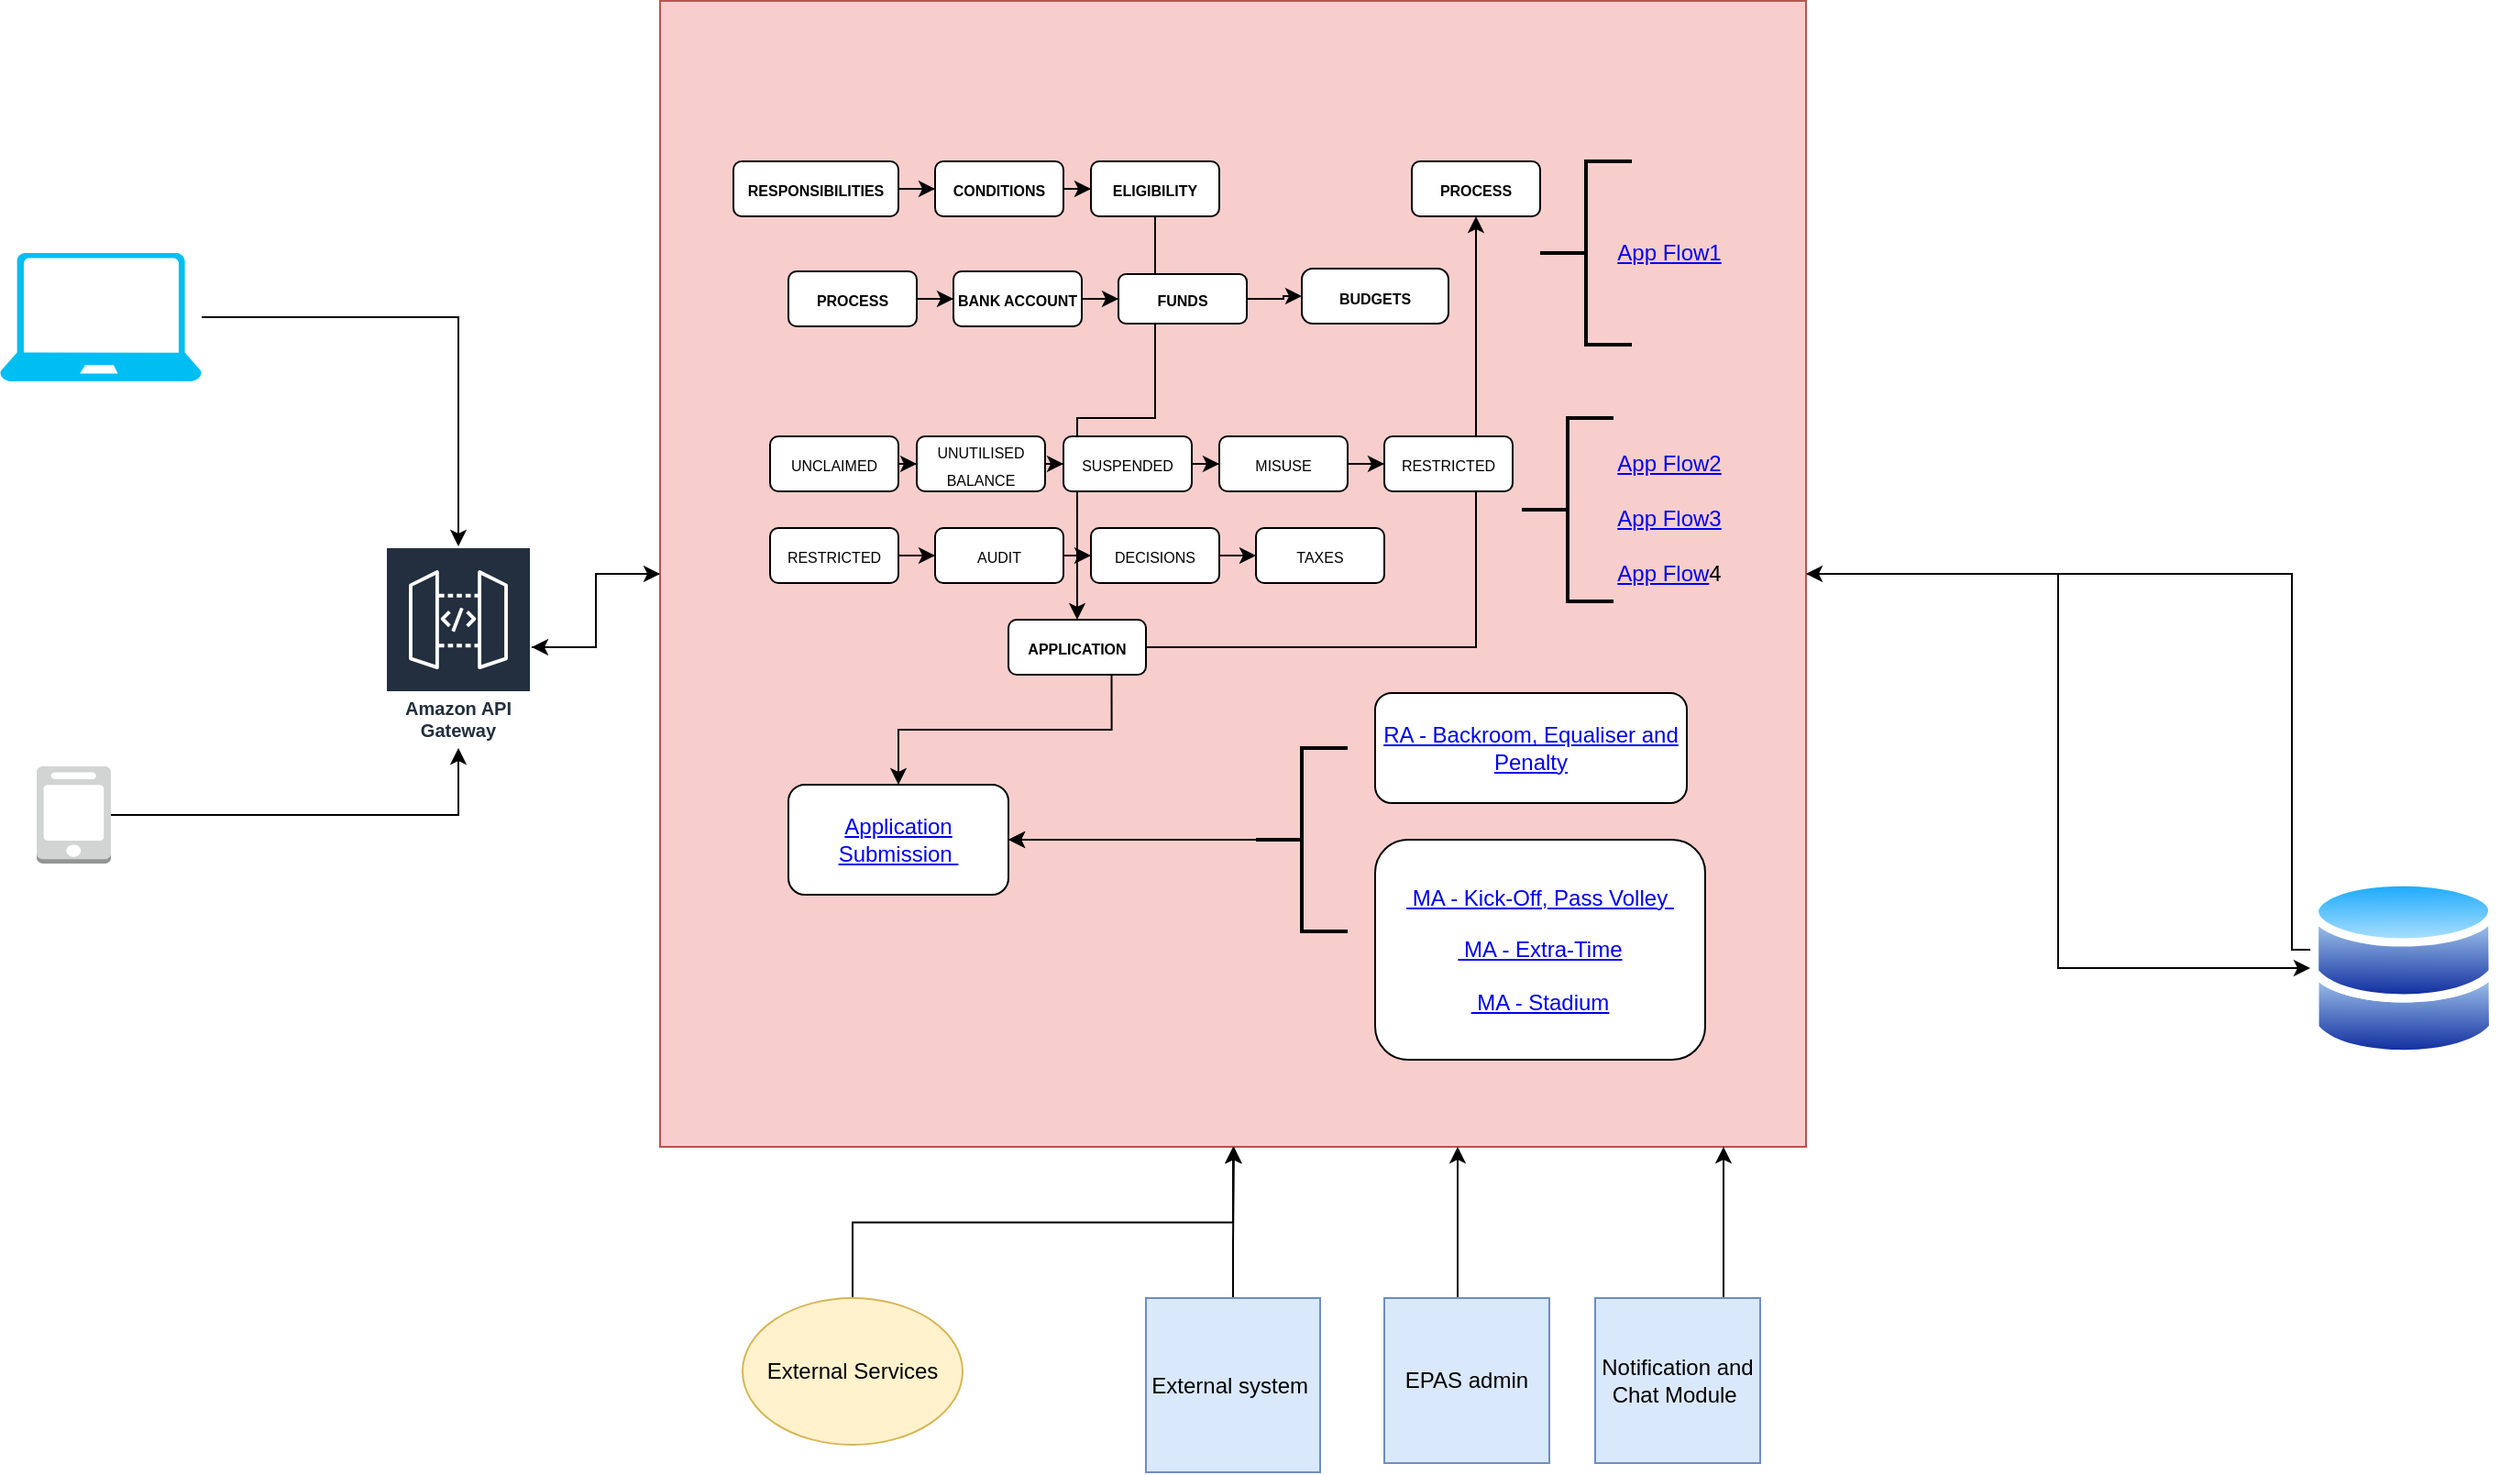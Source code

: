 <mxfile version="21.6.6" type="github">
  <diagram id="GSaXNA42wL7wWPPlso_6" name="Page-2">
    <mxGraphModel dx="2044" dy="735" grid="1" gridSize="10" guides="1" tooltips="1" connect="1" arrows="1" fold="1" page="1" pageScale="1" pageWidth="850" pageHeight="1100" math="0" shadow="0">
      <root>
        <mxCell id="0" />
        <mxCell id="1" parent="0" />
        <mxCell id="DGFGNufy49oRKnyAsM9c-1" style="edgeStyle=orthogonalEdgeStyle;rounded=0;orthogonalLoop=1;jettySize=auto;html=1;" edge="1" parent="1" source="DGFGNufy49oRKnyAsM9c-2" target="DGFGNufy49oRKnyAsM9c-57">
          <mxGeometry relative="1" as="geometry" />
        </mxCell>
        <mxCell id="DGFGNufy49oRKnyAsM9c-2" value="" style="outlineConnect=0;dashed=0;verticalLabelPosition=bottom;verticalAlign=top;align=center;html=1;shape=mxgraph.aws3.mobile_client;fillColor=#D2D3D3;gradientColor=none;" vertex="1" parent="1">
          <mxGeometry x="-240" y="650" width="40.5" height="53" as="geometry" />
        </mxCell>
        <mxCell id="DGFGNufy49oRKnyAsM9c-3" style="edgeStyle=orthogonalEdgeStyle;rounded=0;orthogonalLoop=1;jettySize=auto;html=1;" edge="1" parent="1" source="DGFGNufy49oRKnyAsM9c-4" target="DGFGNufy49oRKnyAsM9c-57">
          <mxGeometry relative="1" as="geometry" />
        </mxCell>
        <mxCell id="DGFGNufy49oRKnyAsM9c-4" value="" style="verticalLabelPosition=bottom;html=1;verticalAlign=top;align=center;strokeColor=none;fillColor=#00BEF2;shape=mxgraph.azure.laptop;pointerEvents=1;" vertex="1" parent="1">
          <mxGeometry x="-260" y="370" width="110" height="70" as="geometry" />
        </mxCell>
        <mxCell id="DGFGNufy49oRKnyAsM9c-5" style="edgeStyle=orthogonalEdgeStyle;rounded=0;orthogonalLoop=1;jettySize=auto;html=1;" edge="1" parent="1" source="DGFGNufy49oRKnyAsM9c-7" target="DGFGNufy49oRKnyAsM9c-57">
          <mxGeometry relative="1" as="geometry" />
        </mxCell>
        <mxCell id="DGFGNufy49oRKnyAsM9c-6" style="edgeStyle=orthogonalEdgeStyle;rounded=0;orthogonalLoop=1;jettySize=auto;html=1;" edge="1" parent="1" source="DGFGNufy49oRKnyAsM9c-7" target="DGFGNufy49oRKnyAsM9c-65">
          <mxGeometry relative="1" as="geometry" />
        </mxCell>
        <mxCell id="DGFGNufy49oRKnyAsM9c-7" value="" style="whiteSpace=wrap;html=1;aspect=fixed;fillColor=#f8cecc;strokeColor=#b85450;" vertex="1" parent="1">
          <mxGeometry x="100" y="232.5" width="625" height="625" as="geometry" />
        </mxCell>
        <mxCell id="DGFGNufy49oRKnyAsM9c-8" value="" style="edgeStyle=orthogonalEdgeStyle;rounded=0;orthogonalLoop=1;jettySize=auto;html=1;" edge="1" parent="1" source="DGFGNufy49oRKnyAsM9c-9" target="DGFGNufy49oRKnyAsM9c-11">
          <mxGeometry relative="1" as="geometry" />
        </mxCell>
        <mxCell id="DGFGNufy49oRKnyAsM9c-9" value="&lt;font style=&quot;font-size: 8px;&quot;&gt;&lt;b&gt;RESPONSIBILITIES&lt;/b&gt;&lt;/font&gt;&lt;span id=&quot;docs-internal-guid-bd438cca-7fff-9b67-0e17-3446350c4fec&quot;&gt;&lt;/span&gt;&lt;span id=&quot;docs-internal-guid-bd438cca-7fff-9b67-0e17-3446350c4fec&quot;&gt;&lt;/span&gt;&lt;span id=&quot;docs-internal-guid-bd438cca-7fff-9b67-0e17-3446350c4fec&quot;&gt;&lt;/span&gt;&lt;span id=&quot;docs-internal-guid-bd438cca-7fff-9b67-0e17-3446350c4fec&quot;&gt;&lt;/span&gt;&lt;span id=&quot;docs-internal-guid-bd438cca-7fff-9b67-0e17-3446350c4fec&quot;&gt;&lt;/span&gt;&lt;span id=&quot;docs-internal-guid-bd438cca-7fff-9b67-0e17-3446350c4fec&quot;&gt;&lt;/span&gt;" style="rounded=1;whiteSpace=wrap;html=1;" vertex="1" parent="1">
          <mxGeometry x="140" y="320" width="90" height="30" as="geometry" />
        </mxCell>
        <mxCell id="DGFGNufy49oRKnyAsM9c-10" value="" style="edgeStyle=orthogonalEdgeStyle;rounded=0;orthogonalLoop=1;jettySize=auto;html=1;" edge="1" parent="1" source="DGFGNufy49oRKnyAsM9c-11" target="DGFGNufy49oRKnyAsM9c-17">
          <mxGeometry relative="1" as="geometry" />
        </mxCell>
        <mxCell id="DGFGNufy49oRKnyAsM9c-11" value="&lt;font style=&quot;font-size: 8px;&quot;&gt;&lt;b&gt;CONDITIONS&lt;/b&gt;&lt;/font&gt;" style="rounded=1;whiteSpace=wrap;html=1;" vertex="1" parent="1">
          <mxGeometry x="250" y="320" width="70" height="30" as="geometry" />
        </mxCell>
        <mxCell id="DGFGNufy49oRKnyAsM9c-12" value="" style="edgeStyle=orthogonalEdgeStyle;rounded=0;orthogonalLoop=1;jettySize=auto;html=1;" edge="1" parent="1" source="DGFGNufy49oRKnyAsM9c-14" target="DGFGNufy49oRKnyAsM9c-15">
          <mxGeometry relative="1" as="geometry" />
        </mxCell>
        <mxCell id="DGFGNufy49oRKnyAsM9c-13" style="edgeStyle=orthogonalEdgeStyle;rounded=0;orthogonalLoop=1;jettySize=auto;html=1;exitX=0.75;exitY=1;exitDx=0;exitDy=0;" edge="1" parent="1" source="DGFGNufy49oRKnyAsM9c-14" target="DGFGNufy49oRKnyAsM9c-48">
          <mxGeometry relative="1" as="geometry" />
        </mxCell>
        <mxCell id="DGFGNufy49oRKnyAsM9c-14" value="&lt;font style=&quot;font-size: 8px;&quot;&gt;&lt;b&gt;APPLICATION&lt;/b&gt;&lt;/font&gt;" style="rounded=1;whiteSpace=wrap;html=1;" vertex="1" parent="1">
          <mxGeometry x="290" y="570" width="75" height="30" as="geometry" />
        </mxCell>
        <mxCell id="DGFGNufy49oRKnyAsM9c-15" value="&lt;font style=&quot;font-size: 8px;&quot;&gt;&lt;b&gt;PROCESS&lt;/b&gt;&lt;/font&gt;" style="rounded=1;whiteSpace=wrap;html=1;" vertex="1" parent="1">
          <mxGeometry x="510" y="320" width="70" height="30" as="geometry" />
        </mxCell>
        <mxCell id="DGFGNufy49oRKnyAsM9c-16" value="" style="edgeStyle=orthogonalEdgeStyle;rounded=0;orthogonalLoop=1;jettySize=auto;html=1;" edge="1" parent="1" source="DGFGNufy49oRKnyAsM9c-17" target="DGFGNufy49oRKnyAsM9c-14">
          <mxGeometry relative="1" as="geometry" />
        </mxCell>
        <mxCell id="DGFGNufy49oRKnyAsM9c-17" value="&lt;font style=&quot;font-size: 8px;&quot;&gt;&lt;b&gt;ELIGIBILITY&lt;/b&gt;&lt;/font&gt;" style="rounded=1;whiteSpace=wrap;html=1;" vertex="1" parent="1">
          <mxGeometry x="335" y="320" width="70" height="30" as="geometry" />
        </mxCell>
        <mxCell id="DGFGNufy49oRKnyAsM9c-18" style="edgeStyle=orthogonalEdgeStyle;rounded=0;orthogonalLoop=1;jettySize=auto;html=1;exitX=0.5;exitY=1;exitDx=0;exitDy=0;" edge="1" parent="1" source="DGFGNufy49oRKnyAsM9c-11" target="DGFGNufy49oRKnyAsM9c-11">
          <mxGeometry relative="1" as="geometry" />
        </mxCell>
        <mxCell id="DGFGNufy49oRKnyAsM9c-19" value="" style="edgeStyle=orthogonalEdgeStyle;rounded=0;orthogonalLoop=1;jettySize=auto;html=1;" edge="1" parent="1" source="DGFGNufy49oRKnyAsM9c-20" target="DGFGNufy49oRKnyAsM9c-23">
          <mxGeometry relative="1" as="geometry" />
        </mxCell>
        <mxCell id="DGFGNufy49oRKnyAsM9c-20" value="&lt;font style=&quot;font-size: 8px;&quot;&gt;&lt;b&gt;FUNDS&lt;/b&gt;&lt;/font&gt;" style="rounded=1;whiteSpace=wrap;html=1;" vertex="1" parent="1">
          <mxGeometry x="350" y="381.5" width="70" height="27" as="geometry" />
        </mxCell>
        <mxCell id="DGFGNufy49oRKnyAsM9c-21" value="" style="edgeStyle=orthogonalEdgeStyle;rounded=0;orthogonalLoop=1;jettySize=auto;html=1;" edge="1" parent="1" source="DGFGNufy49oRKnyAsM9c-22" target="DGFGNufy49oRKnyAsM9c-25">
          <mxGeometry relative="1" as="geometry" />
        </mxCell>
        <mxCell id="DGFGNufy49oRKnyAsM9c-22" value="&lt;font style=&quot;font-size: 8px;&quot;&gt;&lt;b&gt;PROCESS&lt;/b&gt;&lt;/font&gt;" style="rounded=1;whiteSpace=wrap;html=1;" vertex="1" parent="1">
          <mxGeometry x="170" y="380" width="70" height="30" as="geometry" />
        </mxCell>
        <mxCell id="DGFGNufy49oRKnyAsM9c-23" value="&lt;font style=&quot;font-size: 8px;&quot;&gt;&lt;b&gt;BUDGETS&lt;/b&gt;&lt;/font&gt;" style="rounded=1;whiteSpace=wrap;html=1;arcSize=20;" vertex="1" parent="1">
          <mxGeometry x="450" y="378.5" width="80" height="30" as="geometry" />
        </mxCell>
        <mxCell id="DGFGNufy49oRKnyAsM9c-24" value="" style="edgeStyle=orthogonalEdgeStyle;rounded=0;orthogonalLoop=1;jettySize=auto;html=1;" edge="1" parent="1" source="DGFGNufy49oRKnyAsM9c-25" target="DGFGNufy49oRKnyAsM9c-20">
          <mxGeometry relative="1" as="geometry" />
        </mxCell>
        <mxCell id="DGFGNufy49oRKnyAsM9c-25" value="&lt;font style=&quot;font-size: 8px;&quot;&gt;&lt;b&gt;BANK ACCOUNT&lt;/b&gt;&lt;/font&gt;" style="rounded=1;whiteSpace=wrap;html=1;" vertex="1" parent="1">
          <mxGeometry x="260" y="380" width="70" height="30" as="geometry" />
        </mxCell>
        <mxCell id="DGFGNufy49oRKnyAsM9c-26" value="" style="strokeWidth=2;html=1;shape=mxgraph.flowchart.annotation_2;align=left;labelPosition=right;pointerEvents=1;direction=east;" vertex="1" parent="1">
          <mxGeometry x="580" y="320" width="50" height="100" as="geometry" />
        </mxCell>
        <mxCell id="DGFGNufy49oRKnyAsM9c-27" value="&lt;a href=&quot;https://drive.google.com/file/d/1oduVAcMbusg9stKOJ1IKLAgPo_JSWriB/view?usp=sharing&quot;&gt;App&amp;nbsp;Flow1&lt;/a&gt;" style="text;html=1;align=center;verticalAlign=middle;resizable=0;points=[];autosize=1;strokeColor=none;fillColor=none;" vertex="1" parent="1">
          <mxGeometry x="610" y="355" width="80" height="30" as="geometry" />
        </mxCell>
        <mxCell id="DGFGNufy49oRKnyAsM9c-28" value="" style="edgeStyle=orthogonalEdgeStyle;rounded=0;orthogonalLoop=1;jettySize=auto;html=1;" edge="1" parent="1" source="DGFGNufy49oRKnyAsM9c-29" target="DGFGNufy49oRKnyAsM9c-31">
          <mxGeometry relative="1" as="geometry" />
        </mxCell>
        <mxCell id="DGFGNufy49oRKnyAsM9c-29" value="&lt;font style=&quot;font-size: 8px;&quot;&gt;UNCLAIMED&lt;/font&gt;" style="rounded=1;whiteSpace=wrap;html=1;" vertex="1" parent="1">
          <mxGeometry x="160" y="470" width="70" height="30" as="geometry" />
        </mxCell>
        <mxCell id="DGFGNufy49oRKnyAsM9c-30" value="" style="edgeStyle=orthogonalEdgeStyle;rounded=0;orthogonalLoop=1;jettySize=auto;html=1;" edge="1" parent="1" source="DGFGNufy49oRKnyAsM9c-31" target="DGFGNufy49oRKnyAsM9c-36">
          <mxGeometry relative="1" as="geometry" />
        </mxCell>
        <mxCell id="DGFGNufy49oRKnyAsM9c-31" value="&lt;font style=&quot;font-size: 8px;&quot;&gt;UNUTILISED BALANCE&lt;/font&gt;" style="rounded=1;whiteSpace=wrap;html=1;" vertex="1" parent="1">
          <mxGeometry x="240" y="470" width="70" height="30" as="geometry" />
        </mxCell>
        <mxCell id="DGFGNufy49oRKnyAsM9c-32" value="" style="edgeStyle=orthogonalEdgeStyle;rounded=0;orthogonalLoop=1;jettySize=auto;html=1;" edge="1" parent="1" source="DGFGNufy49oRKnyAsM9c-33" target="DGFGNufy49oRKnyAsM9c-37">
          <mxGeometry relative="1" as="geometry" />
        </mxCell>
        <mxCell id="DGFGNufy49oRKnyAsM9c-33" value="&lt;font style=&quot;font-size: 8px;&quot;&gt;AUDIT&lt;/font&gt;" style="rounded=1;whiteSpace=wrap;html=1;" vertex="1" parent="1">
          <mxGeometry x="250" y="520" width="70" height="30" as="geometry" />
        </mxCell>
        <mxCell id="DGFGNufy49oRKnyAsM9c-34" value="&lt;font style=&quot;font-size: 8px;&quot;&gt;RESTRICTED&lt;/font&gt;" style="rounded=1;whiteSpace=wrap;html=1;" vertex="1" parent="1">
          <mxGeometry x="495" y="470" width="70" height="30" as="geometry" />
        </mxCell>
        <mxCell id="DGFGNufy49oRKnyAsM9c-35" value="" style="edgeStyle=orthogonalEdgeStyle;rounded=0;orthogonalLoop=1;jettySize=auto;html=1;" edge="1" parent="1" source="DGFGNufy49oRKnyAsM9c-36" target="DGFGNufy49oRKnyAsM9c-39">
          <mxGeometry relative="1" as="geometry" />
        </mxCell>
        <mxCell id="DGFGNufy49oRKnyAsM9c-36" value="&lt;font style=&quot;font-size: 8px;&quot;&gt;SUSPENDED&lt;/font&gt;" style="rounded=1;whiteSpace=wrap;html=1;" vertex="1" parent="1">
          <mxGeometry x="320" y="470" width="70" height="30" as="geometry" />
        </mxCell>
        <mxCell id="DGFGNufy49oRKnyAsM9c-37" value="&lt;font style=&quot;font-size: 8px;&quot;&gt;DECISIONS&lt;/font&gt;" style="rounded=1;whiteSpace=wrap;html=1;" vertex="1" parent="1">
          <mxGeometry x="335" y="520" width="70" height="30" as="geometry" />
        </mxCell>
        <mxCell id="DGFGNufy49oRKnyAsM9c-38" value="" style="edgeStyle=orthogonalEdgeStyle;rounded=0;orthogonalLoop=1;jettySize=auto;html=1;" edge="1" parent="1" source="DGFGNufy49oRKnyAsM9c-39" target="DGFGNufy49oRKnyAsM9c-34">
          <mxGeometry relative="1" as="geometry" />
        </mxCell>
        <mxCell id="DGFGNufy49oRKnyAsM9c-39" value="&lt;font style=&quot;font-size: 8px;&quot;&gt;MISUSE&lt;/font&gt;" style="rounded=1;whiteSpace=wrap;html=1;" vertex="1" parent="1">
          <mxGeometry x="405" y="470" width="70" height="30" as="geometry" />
        </mxCell>
        <mxCell id="DGFGNufy49oRKnyAsM9c-40" value="" style="edgeStyle=orthogonalEdgeStyle;rounded=0;orthogonalLoop=1;jettySize=auto;html=1;" edge="1" parent="1" source="DGFGNufy49oRKnyAsM9c-41" target="DGFGNufy49oRKnyAsM9c-33">
          <mxGeometry relative="1" as="geometry" />
        </mxCell>
        <mxCell id="DGFGNufy49oRKnyAsM9c-41" value="&lt;font style=&quot;font-size: 8px;&quot;&gt;RESTRICTED&lt;/font&gt;" style="rounded=1;whiteSpace=wrap;html=1;" vertex="1" parent="1">
          <mxGeometry x="160" y="520" width="70" height="30" as="geometry" />
        </mxCell>
        <mxCell id="DGFGNufy49oRKnyAsM9c-42" value="" style="edgeStyle=orthogonalEdgeStyle;rounded=0;orthogonalLoop=1;jettySize=auto;html=1;" edge="1" parent="1" source="DGFGNufy49oRKnyAsM9c-37" target="DGFGNufy49oRKnyAsM9c-43">
          <mxGeometry relative="1" as="geometry">
            <mxPoint x="405" y="535" as="sourcePoint" />
            <mxPoint x="490" y="500" as="targetPoint" />
          </mxGeometry>
        </mxCell>
        <mxCell id="DGFGNufy49oRKnyAsM9c-43" value="&lt;font style=&quot;font-size: 8px;&quot;&gt;TAXES&lt;/font&gt;" style="rounded=1;whiteSpace=wrap;html=1;" vertex="1" parent="1">
          <mxGeometry x="425" y="520" width="70" height="30" as="geometry" />
        </mxCell>
        <mxCell id="DGFGNufy49oRKnyAsM9c-44" value="" style="strokeWidth=2;html=1;shape=mxgraph.flowchart.annotation_2;align=left;labelPosition=right;pointerEvents=1;direction=east;" vertex="1" parent="1">
          <mxGeometry x="570" y="460" width="50" height="100" as="geometry" />
        </mxCell>
        <mxCell id="DGFGNufy49oRKnyAsM9c-45" value="&lt;a href=&quot;https://drive.google.com/file/d/1SwpEaq0mFn2--Wu-9AVyrdNbjBa3LrT7/view?usp=sharing&quot;&gt;App&amp;nbsp;Flow2&lt;/a&gt;" style="text;html=1;align=center;verticalAlign=middle;resizable=0;points=[];autosize=1;strokeColor=none;fillColor=none;" vertex="1" parent="1">
          <mxGeometry x="610" y="470" width="80" height="30" as="geometry" />
        </mxCell>
        <mxCell id="DGFGNufy49oRKnyAsM9c-46" value="&lt;a href=&quot;https://drive.google.com/file/d/18g89C6fYF5i-nobvC9cSjK7K8zZfrIjg/view?usp=sharing&quot;&gt;App&amp;nbsp;Flow3&lt;/a&gt;" style="text;html=1;align=center;verticalAlign=middle;resizable=0;points=[];autosize=1;strokeColor=none;fillColor=none;" vertex="1" parent="1">
          <mxGeometry x="610" y="500" width="80" height="30" as="geometry" />
        </mxCell>
        <mxCell id="DGFGNufy49oRKnyAsM9c-47" value="&lt;a href=&quot;https://drive.google.com/file/d/1KID6Vsfr6u9EKGHkbgI8x0bwXexHC7Mh/view?usp=sharing&quot;&gt;App&amp;nbsp;Flow&lt;/a&gt;4" style="text;html=1;align=center;verticalAlign=middle;resizable=0;points=[];autosize=1;strokeColor=none;fillColor=none;" vertex="1" parent="1">
          <mxGeometry x="610" y="530" width="80" height="30" as="geometry" />
        </mxCell>
        <mxCell id="DGFGNufy49oRKnyAsM9c-48" value="&lt;a href=&quot;https://drive.google.com/file/d/1O_zXei-ndrTcU6nSI0R-1R8S3YrYnWWK/view?usp=sharing&quot;&gt;Application Submission&amp;nbsp;&lt;/a&gt;" style="rounded=1;whiteSpace=wrap;html=1;" vertex="1" parent="1">
          <mxGeometry x="170" y="660" width="120" height="60" as="geometry" />
        </mxCell>
        <mxCell id="DGFGNufy49oRKnyAsM9c-49" value="" style="edgeStyle=orthogonalEdgeStyle;rounded=0;orthogonalLoop=1;jettySize=auto;html=1;" edge="1" parent="1" source="DGFGNufy49oRKnyAsM9c-51" target="DGFGNufy49oRKnyAsM9c-48">
          <mxGeometry relative="1" as="geometry" />
        </mxCell>
        <mxCell id="DGFGNufy49oRKnyAsM9c-50" value="" style="edgeStyle=orthogonalEdgeStyle;rounded=0;orthogonalLoop=1;jettySize=auto;html=1;" edge="1" parent="1" source="DGFGNufy49oRKnyAsM9c-51" target="DGFGNufy49oRKnyAsM9c-48">
          <mxGeometry relative="1" as="geometry" />
        </mxCell>
        <mxCell id="DGFGNufy49oRKnyAsM9c-51" value="" style="strokeWidth=2;html=1;shape=mxgraph.flowchart.annotation_2;align=left;labelPosition=right;pointerEvents=1;" vertex="1" parent="1">
          <mxGeometry x="425" y="640" width="50" height="100" as="geometry" />
        </mxCell>
        <mxCell id="DGFGNufy49oRKnyAsM9c-52" value="&lt;a href=&quot;https://drive.google.com/file/d/1gha_NlfgyI7bgPZfPpfYkZz8moEeKM86/view?usp=sharing&quot;&gt;RA - Backroom, Equaliser and Penalty&lt;/a&gt;" style="rounded=1;whiteSpace=wrap;html=1;" vertex="1" parent="1">
          <mxGeometry x="490" y="610" width="170" height="60" as="geometry" />
        </mxCell>
        <mxCell id="DGFGNufy49oRKnyAsM9c-53" value="&lt;a href=&quot;https://drive.google.com/file/d/1Y5xjl2v7KyL0biV-sUt9JVReb_iDlmp0/view?usp=sharing&quot;&gt;&amp;nbsp;MA - Kick-Off, Pass Volley&amp;nbsp;&lt;br&gt;&lt;/a&gt;&lt;br&gt;&lt;a href=&quot;https://drive.google.com/file/d/1jqBhtALsL8iWC9ZIgrac4wMSQcdWcgAb/view?usp=sharing&quot;&gt;&amp;nbsp;MA - Extra-Time&lt;br&gt;&lt;/a&gt;&lt;br&gt;&lt;a href=&quot;https://drive.google.com/file/d/1TySVbmiHeH0qdHbVMpYbgAKYMC6QVcvo/view?usp=sharing&quot;&gt;&amp;nbsp;MA - Stadium&lt;/a&gt;" style="rounded=1;whiteSpace=wrap;html=1;" vertex="1" parent="1">
          <mxGeometry x="490" y="690" width="180" height="120" as="geometry" />
        </mxCell>
        <mxCell id="DGFGNufy49oRKnyAsM9c-54" value="" style="edgeStyle=orthogonalEdgeStyle;rounded=0;orthogonalLoop=1;jettySize=auto;html=1;" edge="1" parent="1" source="DGFGNufy49oRKnyAsM9c-55" target="DGFGNufy49oRKnyAsM9c-7">
          <mxGeometry relative="1" as="geometry">
            <Array as="points">
              <mxPoint x="413" y="910" />
              <mxPoint x="413" y="910" />
            </Array>
          </mxGeometry>
        </mxCell>
        <mxCell id="DGFGNufy49oRKnyAsM9c-55" value="External system&amp;nbsp;" style="whiteSpace=wrap;html=1;aspect=fixed;fillColor=#dae8fc;strokeColor=#6c8ebf;" vertex="1" parent="1">
          <mxGeometry x="365" y="940" width="95" height="95" as="geometry" />
        </mxCell>
        <mxCell id="DGFGNufy49oRKnyAsM9c-56" value="" style="edgeStyle=orthogonalEdgeStyle;rounded=0;orthogonalLoop=1;jettySize=auto;html=1;" edge="1" parent="1" source="DGFGNufy49oRKnyAsM9c-57" target="DGFGNufy49oRKnyAsM9c-7">
          <mxGeometry relative="1" as="geometry" />
        </mxCell>
        <mxCell id="DGFGNufy49oRKnyAsM9c-57" value="Amazon API Gateway" style="sketch=0;outlineConnect=0;fontColor=#232F3E;gradientColor=none;strokeColor=#ffffff;fillColor=#232F3E;dashed=0;verticalLabelPosition=middle;verticalAlign=bottom;align=center;html=1;whiteSpace=wrap;fontSize=10;fontStyle=1;spacing=3;shape=mxgraph.aws4.productIcon;prIcon=mxgraph.aws4.api_gateway;" vertex="1" parent="1">
          <mxGeometry x="-50" y="530" width="80" height="110" as="geometry" />
        </mxCell>
        <mxCell id="DGFGNufy49oRKnyAsM9c-58" value="" style="edgeStyle=orthogonalEdgeStyle;rounded=0;orthogonalLoop=1;jettySize=auto;html=1;" edge="1" parent="1" source="DGFGNufy49oRKnyAsM9c-59" target="DGFGNufy49oRKnyAsM9c-7">
          <mxGeometry relative="1" as="geometry">
            <Array as="points">
              <mxPoint x="680" y="880" />
              <mxPoint x="680" y="880" />
            </Array>
          </mxGeometry>
        </mxCell>
        <mxCell id="DGFGNufy49oRKnyAsM9c-59" value="Notification and Chat Module&amp;nbsp;" style="whiteSpace=wrap;html=1;aspect=fixed;fillColor=#dae8fc;strokeColor=#6c8ebf;" vertex="1" parent="1">
          <mxGeometry x="610" y="940" width="90" height="90" as="geometry" />
        </mxCell>
        <mxCell id="DGFGNufy49oRKnyAsM9c-60" value="" style="edgeStyle=orthogonalEdgeStyle;rounded=0;orthogonalLoop=1;jettySize=auto;html=1;" edge="1" parent="1" source="DGFGNufy49oRKnyAsM9c-61" target="DGFGNufy49oRKnyAsM9c-7">
          <mxGeometry relative="1" as="geometry">
            <Array as="points">
              <mxPoint x="535" y="880" />
              <mxPoint x="535" y="880" />
            </Array>
          </mxGeometry>
        </mxCell>
        <mxCell id="DGFGNufy49oRKnyAsM9c-61" value="EPAS admin" style="whiteSpace=wrap;html=1;aspect=fixed;fillColor=#dae8fc;strokeColor=#6c8ebf;" vertex="1" parent="1">
          <mxGeometry x="495" y="940" width="90" height="90" as="geometry" />
        </mxCell>
        <mxCell id="DGFGNufy49oRKnyAsM9c-62" value="" style="edgeStyle=orthogonalEdgeStyle;rounded=0;orthogonalLoop=1;jettySize=auto;html=1;" edge="1" parent="1" source="DGFGNufy49oRKnyAsM9c-63" target="DGFGNufy49oRKnyAsM9c-7">
          <mxGeometry relative="1" as="geometry" />
        </mxCell>
        <mxCell id="DGFGNufy49oRKnyAsM9c-63" value="External Services " style="ellipse;whiteSpace=wrap;html=1;fillColor=#fff2cc;strokeColor=#d6b656;" vertex="1" parent="1">
          <mxGeometry x="145" y="940" width="120" height="80" as="geometry" />
        </mxCell>
        <mxCell id="DGFGNufy49oRKnyAsM9c-64" style="edgeStyle=orthogonalEdgeStyle;rounded=0;orthogonalLoop=1;jettySize=auto;html=1;" edge="1" parent="1" source="DGFGNufy49oRKnyAsM9c-65" target="DGFGNufy49oRKnyAsM9c-7">
          <mxGeometry relative="1" as="geometry">
            <Array as="points">
              <mxPoint x="990" y="750" />
              <mxPoint x="990" y="545" />
            </Array>
          </mxGeometry>
        </mxCell>
        <mxCell id="DGFGNufy49oRKnyAsM9c-65" value="" style="image;aspect=fixed;perimeter=ellipsePerimeter;html=1;align=center;shadow=0;dashed=0;spacingTop=3;image=img/lib/active_directory/databases.svg;" vertex="1" parent="1">
          <mxGeometry x="1000" y="710" width="102.04" height="100" as="geometry" />
        </mxCell>
      </root>
    </mxGraphModel>
  </diagram>
</mxfile>
